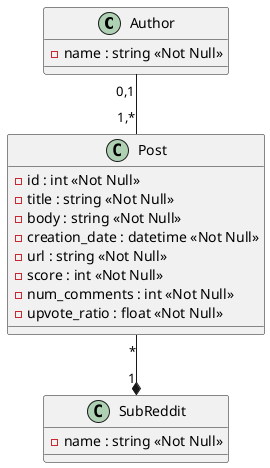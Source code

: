 @startuml UML

class Author{
    - name : string <<Not Null>>
}

class Post{
    - id : int <<Not Null>>
    - title : string <<Not Null>>
    - body : string <<Not Null>>
    - creation_date : datetime <<Not Null>>
    - url : string <<Not Null>>
    - score : int <<Not Null>>
    - num_comments : int <<Not Null>>
    - upvote_ratio : float <<Not Null>>
}

class SubReddit{
    - name : string <<Not Null>>
}

Author "0,1" -- "1,*" Post
Post "*" --* "1" SubReddit

@enduml
